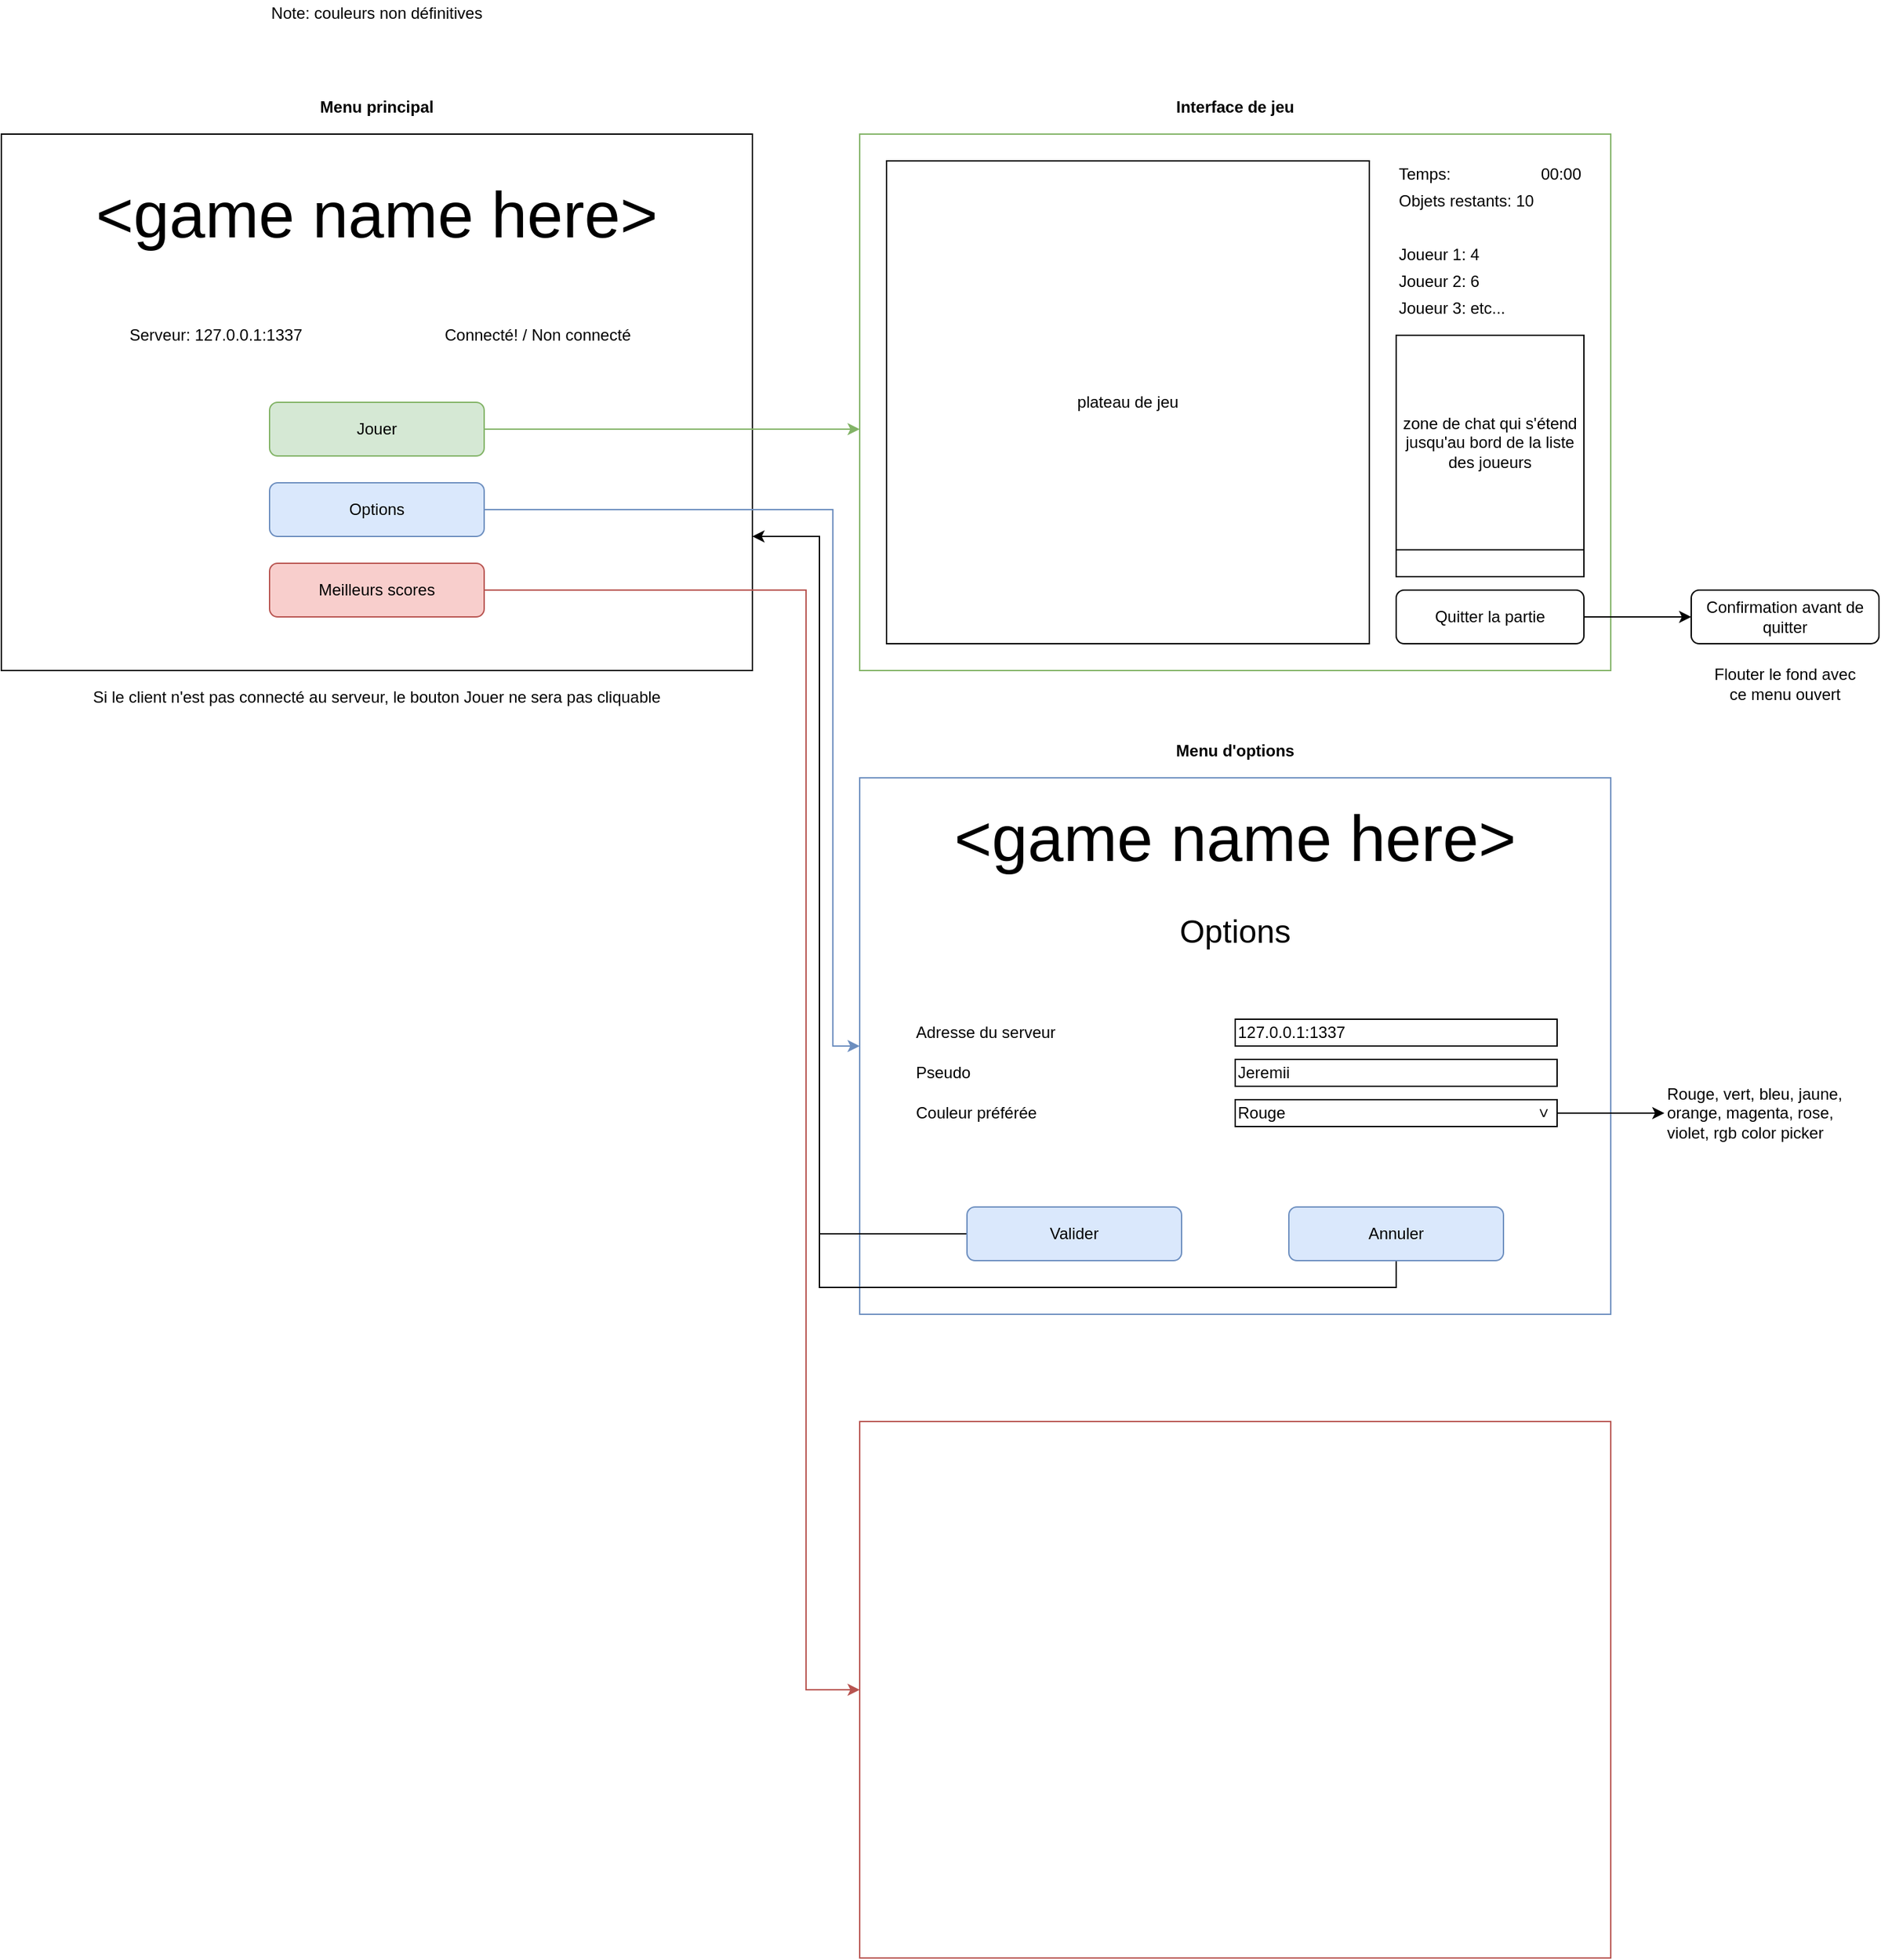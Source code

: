 <mxfile version="12.8.2" type="device" pages="2"><diagram id="_i6eutVTTly4ynK8fGbw" name="Page-1"><mxGraphModel dx="1422" dy="713" grid="1" gridSize="10" guides="1" tooltips="1" connect="1" arrows="1" fold="1" page="0" pageScale="1" pageWidth="827" pageHeight="1169" math="0" shadow="0"><root><mxCell id="0"/><mxCell id="1" parent="0"/><mxCell id="6kb2mv0C8ey0LVBwkE09-12" value="" style="rounded=0;whiteSpace=wrap;html=1;fillColor=none;strokeColor=#82b366;" vertex="1" parent="1"><mxGeometry x="880" y="200" width="560" height="400" as="geometry"/></mxCell><mxCell id="6kb2mv0C8ey0LVBwkE09-2" value="" style="rounded=0;whiteSpace=wrap;html=1;fillColor=none;" vertex="1" parent="1"><mxGeometry x="240" y="200" width="560" height="400" as="geometry"/></mxCell><mxCell id="6kb2mv0C8ey0LVBwkE09-37" style="edgeStyle=orthogonalEdgeStyle;rounded=0;orthogonalLoop=1;jettySize=auto;html=1;exitX=1;exitY=0.5;exitDx=0;exitDy=0;fontSize=12;entryX=0;entryY=0.5;entryDx=0;entryDy=0;fillColor=#f8cecc;strokeColor=#b85450;" edge="1" parent="1" source="6kb2mv0C8ey0LVBwkE09-4" target="6kb2mv0C8ey0LVBwkE09-36"><mxGeometry relative="1" as="geometry"><Array as="points"><mxPoint x="840" y="540"/><mxPoint x="840" y="1360"/></Array></mxGeometry></mxCell><mxCell id="6kb2mv0C8ey0LVBwkE09-4" value="Meilleurs scores" style="rounded=1;whiteSpace=wrap;html=1;fillColor=#f8cecc;strokeColor=#b85450;" vertex="1" parent="1"><mxGeometry x="440" y="520" width="160" height="40" as="geometry"/></mxCell><mxCell id="6kb2mv0C8ey0LVBwkE09-33" value="" style="edgeStyle=orthogonalEdgeStyle;rounded=0;orthogonalLoop=1;jettySize=auto;html=1;fontSize=12;entryX=0;entryY=0.5;entryDx=0;entryDy=0;fillColor=#dae8fc;strokeColor=#6c8ebf;" edge="1" parent="1" source="6kb2mv0C8ey0LVBwkE09-5" target="6kb2mv0C8ey0LVBwkE09-34"><mxGeometry relative="1" as="geometry"><mxPoint x="820" y="700" as="targetPoint"/><Array as="points"><mxPoint x="860" y="480"/><mxPoint x="860" y="880"/></Array></mxGeometry></mxCell><mxCell id="6kb2mv0C8ey0LVBwkE09-5" value="Options" style="rounded=1;whiteSpace=wrap;html=1;fillColor=#dae8fc;strokeColor=#6c8ebf;" vertex="1" parent="1"><mxGeometry x="440" y="460" width="160" height="40" as="geometry"/></mxCell><mxCell id="6kb2mv0C8ey0LVBwkE09-11" value="" style="edgeStyle=orthogonalEdgeStyle;rounded=0;orthogonalLoop=1;jettySize=auto;html=1;fontSize=48;fillColor=#d5e8d4;strokeColor=#82b366;" edge="1" parent="1" source="6kb2mv0C8ey0LVBwkE09-6"><mxGeometry relative="1" as="geometry"><mxPoint x="880" y="420" as="targetPoint"/></mxGeometry></mxCell><mxCell id="6kb2mv0C8ey0LVBwkE09-6" value="Jouer" style="rounded=1;whiteSpace=wrap;html=1;fillColor=#d5e8d4;strokeColor=#82b366;" vertex="1" parent="1"><mxGeometry x="440" y="400" width="160" height="40" as="geometry"/></mxCell><mxCell id="6kb2mv0C8ey0LVBwkE09-7" value="Serveur: 127.0.0.1:1337" style="text;html=1;strokeColor=none;fillColor=none;align=center;verticalAlign=middle;whiteSpace=wrap;rounded=0;" vertex="1" parent="1"><mxGeometry x="320" y="340" width="160" height="20" as="geometry"/></mxCell><mxCell id="6kb2mv0C8ey0LVBwkE09-8" value="&amp;lt;game name here&amp;gt;" style="text;html=1;strokeColor=none;fillColor=none;align=center;verticalAlign=middle;whiteSpace=wrap;rounded=0;fontSize=48;" vertex="1" parent="1"><mxGeometry x="250" y="210" width="540" height="100" as="geometry"/></mxCell><mxCell id="6kb2mv0C8ey0LVBwkE09-9" value="Connecté! / Non connecté" style="text;html=1;strokeColor=none;fillColor=none;align=center;verticalAlign=middle;whiteSpace=wrap;rounded=0;" vertex="1" parent="1"><mxGeometry x="560" y="340" width="160" height="20" as="geometry"/></mxCell><mxCell id="6kb2mv0C8ey0LVBwkE09-14" value="plateau de jeu" style="rounded=0;whiteSpace=wrap;html=1;fillColor=none;fontSize=12;" vertex="1" parent="1"><mxGeometry x="900" y="220" width="360" height="360" as="geometry"/></mxCell><mxCell id="6kb2mv0C8ey0LVBwkE09-15" value="Temps:" style="text;html=1;strokeColor=none;fillColor=none;align=left;verticalAlign=middle;whiteSpace=wrap;rounded=0;fontSize=12;" vertex="1" parent="1"><mxGeometry x="1280" y="220" width="60" height="20" as="geometry"/></mxCell><mxCell id="6kb2mv0C8ey0LVBwkE09-16" value="00:00" style="text;html=1;strokeColor=none;fillColor=none;align=right;verticalAlign=middle;whiteSpace=wrap;rounded=0;fontSize=12;" vertex="1" parent="1"><mxGeometry x="1360" y="220" width="60" height="20" as="geometry"/></mxCell><mxCell id="6kb2mv0C8ey0LVBwkE09-17" value="Objets restants: 10" style="text;html=1;strokeColor=none;fillColor=none;align=left;verticalAlign=middle;whiteSpace=wrap;rounded=0;fontSize=12;" vertex="1" parent="1"><mxGeometry x="1280" y="240" width="140" height="20" as="geometry"/></mxCell><mxCell id="6kb2mv0C8ey0LVBwkE09-20" value="Joueur 1: 4" style="text;html=1;strokeColor=none;fillColor=none;align=left;verticalAlign=middle;whiteSpace=wrap;rounded=0;fontSize=12;" vertex="1" parent="1"><mxGeometry x="1280" y="280" width="140" height="20" as="geometry"/></mxCell><mxCell id="6kb2mv0C8ey0LVBwkE09-21" value="Joueur 2: 6" style="text;html=1;strokeColor=none;fillColor=none;align=left;verticalAlign=middle;whiteSpace=wrap;rounded=0;fontSize=12;" vertex="1" parent="1"><mxGeometry x="1280" y="300" width="140" height="20" as="geometry"/></mxCell><mxCell id="6kb2mv0C8ey0LVBwkE09-22" value="Joueur 3: etc..." style="text;html=1;strokeColor=none;fillColor=none;align=left;verticalAlign=middle;whiteSpace=wrap;rounded=0;fontSize=12;" vertex="1" parent="1"><mxGeometry x="1280" y="320" width="140" height="20" as="geometry"/></mxCell><mxCell id="6kb2mv0C8ey0LVBwkE09-23" value="Si le client n'est pas connecté au serveur, le bouton Jouer ne sera pas cliquable" style="text;html=1;strokeColor=none;fillColor=none;align=center;verticalAlign=middle;whiteSpace=wrap;rounded=0;fontSize=12;" vertex="1" parent="1"><mxGeometry x="250" y="610" width="540" height="20" as="geometry"/></mxCell><mxCell id="6kb2mv0C8ey0LVBwkE09-24" value="Menu principal" style="text;html=1;strokeColor=none;fillColor=none;align=center;verticalAlign=middle;whiteSpace=wrap;rounded=0;fontSize=12;fontStyle=1" vertex="1" parent="1"><mxGeometry x="250" y="170" width="540" height="20" as="geometry"/></mxCell><mxCell id="6kb2mv0C8ey0LVBwkE09-25" value="Interface de jeu" style="text;html=1;strokeColor=none;fillColor=none;align=center;verticalAlign=middle;whiteSpace=wrap;rounded=0;fontSize=12;fontStyle=1" vertex="1" parent="1"><mxGeometry x="890" y="170" width="540" height="20" as="geometry"/></mxCell><mxCell id="6kb2mv0C8ey0LVBwkE09-30" value="" style="edgeStyle=orthogonalEdgeStyle;rounded=0;orthogonalLoop=1;jettySize=auto;html=1;fontSize=12;" edge="1" parent="1" source="6kb2mv0C8ey0LVBwkE09-26" target="6kb2mv0C8ey0LVBwkE09-29"><mxGeometry relative="1" as="geometry"/></mxCell><mxCell id="6kb2mv0C8ey0LVBwkE09-26" value="Quitter la partie" style="rounded=1;whiteSpace=wrap;html=1;" vertex="1" parent="1"><mxGeometry x="1280" y="540" width="140" height="40" as="geometry"/></mxCell><mxCell id="6kb2mv0C8ey0LVBwkE09-29" value="Confirmation avant de quitter" style="rounded=1;whiteSpace=wrap;html=1;" vertex="1" parent="1"><mxGeometry x="1500" y="540" width="140" height="40" as="geometry"/></mxCell><mxCell id="6kb2mv0C8ey0LVBwkE09-27" value="" style="rounded=0;whiteSpace=wrap;html=1;fillColor=none;fontSize=12;align=center;" vertex="1" parent="1"><mxGeometry x="1280" y="510" width="140" height="20" as="geometry"/></mxCell><mxCell id="6kb2mv0C8ey0LVBwkE09-28" value="zone de chat qui s'étend&lt;br&gt;jusqu'au bord de la liste&lt;br&gt;des joueurs" style="rounded=0;whiteSpace=wrap;html=1;fillColor=none;fontSize=12;align=center;" vertex="1" parent="1"><mxGeometry x="1280" y="350" width="140" height="160" as="geometry"/></mxCell><mxCell id="6kb2mv0C8ey0LVBwkE09-31" value="Flouter le fond avec ce menu ouvert" style="text;html=1;strokeColor=none;fillColor=none;align=center;verticalAlign=middle;whiteSpace=wrap;rounded=0;fontSize=12;" vertex="1" parent="1"><mxGeometry x="1510" y="590" width="120" height="40" as="geometry"/></mxCell><mxCell id="6kb2mv0C8ey0LVBwkE09-34" value="" style="rounded=0;whiteSpace=wrap;html=1;fillColor=none;strokeColor=#6c8ebf;" vertex="1" parent="1"><mxGeometry x="880" y="680" width="560" height="400" as="geometry"/></mxCell><mxCell id="6kb2mv0C8ey0LVBwkE09-35" value="Note: couleurs non définitives" style="text;html=1;strokeColor=none;fillColor=none;align=center;verticalAlign=middle;whiteSpace=wrap;rounded=0;fontSize=12;" vertex="1" parent="1"><mxGeometry x="250" y="100" width="540" height="20" as="geometry"/></mxCell><mxCell id="6kb2mv0C8ey0LVBwkE09-36" value="" style="rounded=0;whiteSpace=wrap;html=1;fillColor=none;strokeColor=#b85450;" vertex="1" parent="1"><mxGeometry x="880" y="1160" width="560" height="400" as="geometry"/></mxCell><mxCell id="6kb2mv0C8ey0LVBwkE09-38" value="Menu d'options" style="text;html=1;strokeColor=none;fillColor=none;align=center;verticalAlign=middle;whiteSpace=wrap;rounded=0;fontSize=12;fontStyle=1" vertex="1" parent="1"><mxGeometry x="890" y="650" width="540" height="20" as="geometry"/></mxCell><mxCell id="6kb2mv0C8ey0LVBwkE09-39" value="&amp;lt;game name here&amp;gt;" style="text;html=1;strokeColor=none;fillColor=none;align=center;verticalAlign=middle;whiteSpace=wrap;rounded=0;fontSize=48;" vertex="1" parent="1"><mxGeometry x="890" y="690" width="540" height="70" as="geometry"/></mxCell><mxCell id="6kb2mv0C8ey0LVBwkE09-40" value="Options" style="text;html=1;strokeColor=none;fillColor=none;align=center;verticalAlign=middle;whiteSpace=wrap;rounded=0;fontSize=24;" vertex="1" parent="1"><mxGeometry x="890" y="770" width="540" height="50" as="geometry"/></mxCell><mxCell id="6kb2mv0C8ey0LVBwkE09-41" value="127.0.0.1:1337" style="rounded=0;whiteSpace=wrap;html=1;fillColor=none;fontSize=12;align=left;" vertex="1" parent="1"><mxGeometry x="1160" y="860" width="240" height="20" as="geometry"/></mxCell><mxCell id="6kb2mv0C8ey0LVBwkE09-42" value="Adresse du serveur" style="text;html=1;strokeColor=none;fillColor=none;align=left;verticalAlign=middle;whiteSpace=wrap;rounded=0;fontSize=12;" vertex="1" parent="1"><mxGeometry x="920" y="860" width="240" height="20" as="geometry"/></mxCell><mxCell id="6kb2mv0C8ey0LVBwkE09-43" value="Pseudo" style="text;html=1;strokeColor=none;fillColor=none;align=left;verticalAlign=middle;whiteSpace=wrap;rounded=0;fontSize=12;" vertex="1" parent="1"><mxGeometry x="920" y="890" width="240" height="20" as="geometry"/></mxCell><mxCell id="6kb2mv0C8ey0LVBwkE09-44" value="Jeremii" style="rounded=0;whiteSpace=wrap;html=1;fillColor=none;fontSize=12;align=left;" vertex="1" parent="1"><mxGeometry x="1160" y="890" width="240" height="20" as="geometry"/></mxCell><mxCell id="6kb2mv0C8ey0LVBwkE09-50" value="" style="edgeStyle=orthogonalEdgeStyle;rounded=0;orthogonalLoop=1;jettySize=auto;html=1;fontSize=12;" edge="1" parent="1" source="6kb2mv0C8ey0LVBwkE09-45"><mxGeometry relative="1" as="geometry"><mxPoint x="1480" y="930" as="targetPoint"/></mxGeometry></mxCell><mxCell id="6kb2mv0C8ey0LVBwkE09-45" value="Rouge" style="rounded=0;whiteSpace=wrap;html=1;fillColor=none;fontSize=12;align=left;" vertex="1" parent="1"><mxGeometry x="1160" y="920" width="240" height="20" as="geometry"/></mxCell><mxCell id="6kb2mv0C8ey0LVBwkE09-46" value="Couleur préférée" style="text;html=1;strokeColor=none;fillColor=none;align=left;verticalAlign=middle;whiteSpace=wrap;rounded=0;fontSize=12;" vertex="1" parent="1"><mxGeometry x="920" y="920" width="240" height="20" as="geometry"/></mxCell><mxCell id="6kb2mv0C8ey0LVBwkE09-48" value="&amp;lt;" style="text;html=1;strokeColor=none;fillColor=none;align=center;verticalAlign=middle;whiteSpace=wrap;rounded=0;fontSize=12;rotation=-90;" vertex="1" parent="1"><mxGeometry x="1380" y="920" width="20" height="20" as="geometry"/></mxCell><mxCell id="6kb2mv0C8ey0LVBwkE09-51" value="Rouge, vert, bleu, jaune, orange, magenta, rose, violet, rgb color picker" style="text;html=1;strokeColor=none;fillColor=none;align=left;verticalAlign=middle;whiteSpace=wrap;rounded=0;fontSize=12;" vertex="1" parent="1"><mxGeometry x="1480" y="880" width="160" height="100" as="geometry"/></mxCell><mxCell id="6kb2mv0C8ey0LVBwkE09-54" style="edgeStyle=orthogonalEdgeStyle;rounded=0;orthogonalLoop=1;jettySize=auto;html=1;exitX=0;exitY=0.5;exitDx=0;exitDy=0;fontSize=12;entryX=1;entryY=0.75;entryDx=0;entryDy=0;" edge="1" parent="1" source="6kb2mv0C8ey0LVBwkE09-52" target="6kb2mv0C8ey0LVBwkE09-2"><mxGeometry relative="1" as="geometry"><mxPoint x="790" y="511" as="targetPoint"/><Array as="points"><mxPoint x="850" y="1020"/><mxPoint x="850" y="500"/></Array></mxGeometry></mxCell><mxCell id="6kb2mv0C8ey0LVBwkE09-52" value="Valider" style="rounded=1;whiteSpace=wrap;html=1;fillColor=#dae8fc;strokeColor=#6c8ebf;" vertex="1" parent="1"><mxGeometry x="960" y="1000" width="160" height="40" as="geometry"/></mxCell><mxCell id="6kb2mv0C8ey0LVBwkE09-55" style="edgeStyle=orthogonalEdgeStyle;rounded=0;orthogonalLoop=1;jettySize=auto;html=1;exitX=0.5;exitY=1;exitDx=0;exitDy=0;fontSize=12;endArrow=none;endFill=0;" edge="1" parent="1" source="6kb2mv0C8ey0LVBwkE09-53"><mxGeometry relative="1" as="geometry"><mxPoint x="850" y="1020" as="targetPoint"/><Array as="points"><mxPoint x="1280" y="1060"/><mxPoint x="850" y="1060"/></Array></mxGeometry></mxCell><mxCell id="6kb2mv0C8ey0LVBwkE09-53" value="Annuler" style="rounded=1;whiteSpace=wrap;html=1;fillColor=#dae8fc;strokeColor=#6c8ebf;" vertex="1" parent="1"><mxGeometry x="1200" y="1000" width="160" height="40" as="geometry"/></mxCell></root></mxGraphModel></diagram><diagram id="ZmKp1PS2wQZP5WM7KNhq" name="Page-2"><mxGraphModel dx="813" dy="407" grid="1" gridSize="10" guides="1" tooltips="1" connect="1" arrows="1" fold="1" page="0" pageScale="1" pageWidth="827" pageHeight="1169" math="0" shadow="0"><root><mxCell id="2G_1aCpNCtpAX1yoZRI6-0"/><mxCell id="2G_1aCpNCtpAX1yoZRI6-1" parent="2G_1aCpNCtpAX1yoZRI6-0"/><mxCell id="ofzoXuMsNNNFfZ4mrOZU-1" value="" style="rounded=0;whiteSpace=wrap;html=1;fillColor=none;" vertex="1" parent="2G_1aCpNCtpAX1yoZRI6-1"><mxGeometry x="240" y="200" width="560" height="400" as="geometry"/></mxCell><mxCell id="ofzoXuMsNNNFfZ4mrOZU-48" value="" style="rounded=0;whiteSpace=wrap;html=1;fillColor=none;fontFamily=Comic Sans MS;fontSize=12;fontColor=#4A4A4A;align=left;" vertex="1" parent="2G_1aCpNCtpAX1yoZRI6-1"><mxGeometry x="250" y="220" width="540" height="130" as="geometry"/></mxCell><mxCell id="ofzoXuMsNNNFfZ4mrOZU-0" value="" style="rounded=0;whiteSpace=wrap;html=1;fillColor=none;strokeColor=#82b366;" vertex="1" parent="2G_1aCpNCtpAX1yoZRI6-1"><mxGeometry x="880" y="200" width="560" height="400" as="geometry"/></mxCell><mxCell id="ofzoXuMsNNNFfZ4mrOZU-2" style="edgeStyle=orthogonalEdgeStyle;rounded=0;orthogonalLoop=1;jettySize=auto;html=1;exitX=1;exitY=0.5;exitDx=0;exitDy=0;fontSize=12;entryX=0;entryY=0.5;entryDx=0;entryDy=0;fillColor=#f8cecc;strokeColor=#b85450;" edge="1" parent="2G_1aCpNCtpAX1yoZRI6-1" source="ofzoXuMsNNNFfZ4mrOZU-3" target="ofzoXuMsNNNFfZ4mrOZU-29"><mxGeometry relative="1" as="geometry"><Array as="points"><mxPoint x="840" y="540"/><mxPoint x="840" y="1360"/></Array></mxGeometry></mxCell><mxCell id="ofzoXuMsNNNFfZ4mrOZU-3" value="Meilleurs scores" style="rounded=1;whiteSpace=wrap;html=1;fillColor=#f8cecc;strokeColor=#b85450;" vertex="1" parent="2G_1aCpNCtpAX1yoZRI6-1"><mxGeometry x="440" y="520" width="160" height="40" as="geometry"/></mxCell><mxCell id="ofzoXuMsNNNFfZ4mrOZU-4" value="" style="edgeStyle=orthogonalEdgeStyle;rounded=0;orthogonalLoop=1;jettySize=auto;html=1;fontSize=12;entryX=0;entryY=0.5;entryDx=0;entryDy=0;fillColor=#dae8fc;strokeColor=#6c8ebf;" edge="1" parent="2G_1aCpNCtpAX1yoZRI6-1" source="ofzoXuMsNNNFfZ4mrOZU-5" target="ofzoXuMsNNNFfZ4mrOZU-27"><mxGeometry relative="1" as="geometry"><mxPoint x="820" y="700" as="targetPoint"/><Array as="points"><mxPoint x="860" y="480"/><mxPoint x="860" y="880"/></Array></mxGeometry></mxCell><mxCell id="ofzoXuMsNNNFfZ4mrOZU-5" value="Options" style="rounded=1;whiteSpace=wrap;html=1;fillColor=#dae8fc;strokeColor=#6c8ebf;" vertex="1" parent="2G_1aCpNCtpAX1yoZRI6-1"><mxGeometry x="440" y="460" width="160" height="40" as="geometry"/></mxCell><mxCell id="ofzoXuMsNNNFfZ4mrOZU-6" value="" style="edgeStyle=orthogonalEdgeStyle;rounded=0;orthogonalLoop=1;jettySize=auto;html=1;fontSize=48;fillColor=#d5e8d4;strokeColor=#82b366;" edge="1" parent="2G_1aCpNCtpAX1yoZRI6-1" source="ofzoXuMsNNNFfZ4mrOZU-7"><mxGeometry relative="1" as="geometry"><mxPoint x="880" y="420" as="targetPoint"/></mxGeometry></mxCell><mxCell id="ofzoXuMsNNNFfZ4mrOZU-7" value="Jouer" style="rounded=1;whiteSpace=wrap;html=1;fillColor=#d5e8d4;strokeColor=#82b366;" vertex="1" parent="2G_1aCpNCtpAX1yoZRI6-1"><mxGeometry x="440" y="400" width="160" height="40" as="geometry"/></mxCell><mxCell id="ofzoXuMsNNNFfZ4mrOZU-8" value="Serveur: 127.0.0.1:1337" style="text;html=1;strokeColor=none;fillColor=none;align=center;verticalAlign=middle;whiteSpace=wrap;rounded=0;" vertex="1" parent="2G_1aCpNCtpAX1yoZRI6-1"><mxGeometry x="320" y="330" width="160" height="20" as="geometry"/></mxCell><mxCell id="ofzoXuMsNNNFfZ4mrOZU-9" value="&amp;lt;game name here&amp;gt;" style="text;html=1;strokeColor=none;fillColor=none;align=center;verticalAlign=middle;whiteSpace=wrap;rounded=0;fontSize=48;" vertex="1" parent="2G_1aCpNCtpAX1yoZRI6-1"><mxGeometry x="250" y="220" width="540" height="90" as="geometry"/></mxCell><mxCell id="ofzoXuMsNNNFfZ4mrOZU-10" value="Connecté! / Non connecté" style="text;html=1;strokeColor=none;fillColor=none;align=center;verticalAlign=middle;whiteSpace=wrap;rounded=0;" vertex="1" parent="2G_1aCpNCtpAX1yoZRI6-1"><mxGeometry x="560" y="330" width="160" height="20" as="geometry"/></mxCell><mxCell id="ofzoXuMsNNNFfZ4mrOZU-11" value="plateau de jeu" style="rounded=0;whiteSpace=wrap;html=1;fillColor=none;fontSize=12;" vertex="1" parent="2G_1aCpNCtpAX1yoZRI6-1"><mxGeometry x="900" y="220" width="360" height="360" as="geometry"/></mxCell><mxCell id="ofzoXuMsNNNFfZ4mrOZU-12" value="Temps:" style="text;html=1;strokeColor=none;fillColor=none;align=left;verticalAlign=middle;whiteSpace=wrap;rounded=0;fontSize=12;" vertex="1" parent="2G_1aCpNCtpAX1yoZRI6-1"><mxGeometry x="1280" y="220" width="60" height="20" as="geometry"/></mxCell><mxCell id="ofzoXuMsNNNFfZ4mrOZU-13" value="00:00" style="text;html=1;strokeColor=none;fillColor=none;align=right;verticalAlign=middle;whiteSpace=wrap;rounded=0;fontSize=12;" vertex="1" parent="2G_1aCpNCtpAX1yoZRI6-1"><mxGeometry x="1360" y="220" width="60" height="20" as="geometry"/></mxCell><mxCell id="ofzoXuMsNNNFfZ4mrOZU-14" value="Objets restants: 10" style="text;html=1;strokeColor=none;fillColor=none;align=left;verticalAlign=middle;whiteSpace=wrap;rounded=0;fontSize=12;" vertex="1" parent="2G_1aCpNCtpAX1yoZRI6-1"><mxGeometry x="1280" y="240" width="140" height="20" as="geometry"/></mxCell><mxCell id="ofzoXuMsNNNFfZ4mrOZU-15" value="Joueur 1: 4" style="text;html=1;strokeColor=none;fillColor=none;align=left;verticalAlign=middle;whiteSpace=wrap;rounded=0;fontSize=12;" vertex="1" parent="2G_1aCpNCtpAX1yoZRI6-1"><mxGeometry x="1280" y="280" width="140" height="20" as="geometry"/></mxCell><mxCell id="ofzoXuMsNNNFfZ4mrOZU-16" value="Joueur 2: 6" style="text;html=1;strokeColor=none;fillColor=none;align=left;verticalAlign=middle;whiteSpace=wrap;rounded=0;fontSize=12;" vertex="1" parent="2G_1aCpNCtpAX1yoZRI6-1"><mxGeometry x="1280" y="300" width="140" height="20" as="geometry"/></mxCell><mxCell id="ofzoXuMsNNNFfZ4mrOZU-17" value="Joueur 3: etc..." style="text;html=1;strokeColor=none;fillColor=none;align=left;verticalAlign=middle;whiteSpace=wrap;rounded=0;fontSize=12;" vertex="1" parent="2G_1aCpNCtpAX1yoZRI6-1"><mxGeometry x="1280" y="320" width="140" height="20" as="geometry"/></mxCell><mxCell id="ofzoXuMsNNNFfZ4mrOZU-18" value="Si le client n'est pas connecté au serveur, le bouton Jouer ne sera pas cliquable" style="text;html=1;strokeColor=none;fillColor=none;align=center;verticalAlign=middle;whiteSpace=wrap;rounded=0;fontSize=12;" vertex="1" parent="2G_1aCpNCtpAX1yoZRI6-1"><mxGeometry x="250" y="610" width="540" height="20" as="geometry"/></mxCell><mxCell id="ofzoXuMsNNNFfZ4mrOZU-19" value="Menu principal" style="text;html=1;strokeColor=none;fillColor=none;align=center;verticalAlign=middle;whiteSpace=wrap;rounded=0;fontSize=12;fontStyle=1" vertex="1" parent="2G_1aCpNCtpAX1yoZRI6-1"><mxGeometry x="250" y="170" width="540" height="20" as="geometry"/></mxCell><mxCell id="ofzoXuMsNNNFfZ4mrOZU-20" value="Interface de jeu" style="text;html=1;strokeColor=none;fillColor=none;align=center;verticalAlign=middle;whiteSpace=wrap;rounded=0;fontSize=12;fontStyle=1" vertex="1" parent="2G_1aCpNCtpAX1yoZRI6-1"><mxGeometry x="890" y="170" width="540" height="20" as="geometry"/></mxCell><mxCell id="ofzoXuMsNNNFfZ4mrOZU-21" value="" style="edgeStyle=orthogonalEdgeStyle;rounded=0;orthogonalLoop=1;jettySize=auto;html=1;fontSize=12;" edge="1" parent="2G_1aCpNCtpAX1yoZRI6-1" source="ofzoXuMsNNNFfZ4mrOZU-22" target="ofzoXuMsNNNFfZ4mrOZU-23"><mxGeometry relative="1" as="geometry"/></mxCell><mxCell id="ofzoXuMsNNNFfZ4mrOZU-22" value="Quitter la partie" style="rounded=1;whiteSpace=wrap;html=1;" vertex="1" parent="2G_1aCpNCtpAX1yoZRI6-1"><mxGeometry x="1280" y="540" width="140" height="40" as="geometry"/></mxCell><mxCell id="ofzoXuMsNNNFfZ4mrOZU-23" value="Confirmation avant de quitter" style="rounded=1;whiteSpace=wrap;html=1;" vertex="1" parent="2G_1aCpNCtpAX1yoZRI6-1"><mxGeometry x="1500" y="540" width="140" height="40" as="geometry"/></mxCell><mxCell id="ofzoXuMsNNNFfZ4mrOZU-24" value="" style="rounded=0;whiteSpace=wrap;html=1;fillColor=none;fontSize=12;align=center;" vertex="1" parent="2G_1aCpNCtpAX1yoZRI6-1"><mxGeometry x="1280" y="510" width="140" height="20" as="geometry"/></mxCell><mxCell id="ofzoXuMsNNNFfZ4mrOZU-25" value="zone de chat qui s'étend&lt;br&gt;jusqu'au bord de la liste&lt;br&gt;des joueurs" style="rounded=0;whiteSpace=wrap;html=1;fillColor=none;fontSize=12;align=center;" vertex="1" parent="2G_1aCpNCtpAX1yoZRI6-1"><mxGeometry x="1280" y="350" width="140" height="160" as="geometry"/></mxCell><mxCell id="ofzoXuMsNNNFfZ4mrOZU-26" value="Flouter le fond avec ce menu ouvert" style="text;html=1;strokeColor=none;fillColor=none;align=center;verticalAlign=middle;whiteSpace=wrap;rounded=0;fontSize=12;" vertex="1" parent="2G_1aCpNCtpAX1yoZRI6-1"><mxGeometry x="1510" y="590" width="120" height="40" as="geometry"/></mxCell><mxCell id="ofzoXuMsNNNFfZ4mrOZU-27" value="" style="rounded=0;whiteSpace=wrap;html=1;fillColor=none;strokeColor=#6c8ebf;" vertex="1" parent="2G_1aCpNCtpAX1yoZRI6-1"><mxGeometry x="880" y="680" width="560" height="400" as="geometry"/></mxCell><mxCell id="ofzoXuMsNNNFfZ4mrOZU-28" value="Note: couleurs non définitives" style="text;html=1;strokeColor=none;fillColor=none;align=center;verticalAlign=middle;whiteSpace=wrap;rounded=0;fontSize=12;" vertex="1" parent="2G_1aCpNCtpAX1yoZRI6-1"><mxGeometry x="250" y="100" width="540" height="20" as="geometry"/></mxCell><mxCell id="ofzoXuMsNNNFfZ4mrOZU-29" value="" style="rounded=0;whiteSpace=wrap;html=1;fillColor=none;strokeColor=#b85450;" vertex="1" parent="2G_1aCpNCtpAX1yoZRI6-1"><mxGeometry x="880" y="1160" width="560" height="400" as="geometry"/></mxCell><mxCell id="ofzoXuMsNNNFfZ4mrOZU-30" value="Menu d'options" style="text;html=1;strokeColor=none;fillColor=none;align=center;verticalAlign=middle;whiteSpace=wrap;rounded=0;fontSize=12;fontStyle=1" vertex="1" parent="2G_1aCpNCtpAX1yoZRI6-1"><mxGeometry x="890" y="650" width="540" height="20" as="geometry"/></mxCell><mxCell id="ofzoXuMsNNNFfZ4mrOZU-31" value="&amp;lt;game name here&amp;gt;" style="text;html=1;strokeColor=none;fillColor=none;align=center;verticalAlign=middle;whiteSpace=wrap;rounded=0;fontSize=48;" vertex="1" parent="2G_1aCpNCtpAX1yoZRI6-1"><mxGeometry x="890" y="690" width="540" height="70" as="geometry"/></mxCell><mxCell id="ofzoXuMsNNNFfZ4mrOZU-32" value="Options" style="text;html=1;strokeColor=none;fillColor=none;align=center;verticalAlign=middle;whiteSpace=wrap;rounded=0;fontSize=24;" vertex="1" parent="2G_1aCpNCtpAX1yoZRI6-1"><mxGeometry x="890" y="770" width="540" height="50" as="geometry"/></mxCell><mxCell id="ofzoXuMsNNNFfZ4mrOZU-33" value="127.0.0.1:1337" style="rounded=0;whiteSpace=wrap;html=1;fillColor=none;fontSize=12;align=left;" vertex="1" parent="2G_1aCpNCtpAX1yoZRI6-1"><mxGeometry x="1160" y="860" width="240" height="20" as="geometry"/></mxCell><mxCell id="ofzoXuMsNNNFfZ4mrOZU-34" value="Adresse du serveur" style="text;html=1;strokeColor=none;fillColor=none;align=left;verticalAlign=middle;whiteSpace=wrap;rounded=0;fontSize=12;" vertex="1" parent="2G_1aCpNCtpAX1yoZRI6-1"><mxGeometry x="920" y="860" width="240" height="20" as="geometry"/></mxCell><mxCell id="ofzoXuMsNNNFfZ4mrOZU-35" value="Pseudo" style="text;html=1;strokeColor=none;fillColor=none;align=left;verticalAlign=middle;whiteSpace=wrap;rounded=0;fontSize=12;" vertex="1" parent="2G_1aCpNCtpAX1yoZRI6-1"><mxGeometry x="920" y="890" width="240" height="20" as="geometry"/></mxCell><mxCell id="ofzoXuMsNNNFfZ4mrOZU-36" value="Jeremii" style="rounded=0;whiteSpace=wrap;html=1;fillColor=none;fontSize=12;align=left;" vertex="1" parent="2G_1aCpNCtpAX1yoZRI6-1"><mxGeometry x="1160" y="890" width="240" height="20" as="geometry"/></mxCell><mxCell id="ofzoXuMsNNNFfZ4mrOZU-37" value="" style="edgeStyle=orthogonalEdgeStyle;rounded=0;orthogonalLoop=1;jettySize=auto;html=1;fontSize=12;" edge="1" parent="2G_1aCpNCtpAX1yoZRI6-1" source="ofzoXuMsNNNFfZ4mrOZU-38"><mxGeometry relative="1" as="geometry"><mxPoint x="1480" y="930" as="targetPoint"/></mxGeometry></mxCell><mxCell id="ofzoXuMsNNNFfZ4mrOZU-38" value="Rouge" style="rounded=0;whiteSpace=wrap;html=1;fillColor=none;fontSize=12;align=left;" vertex="1" parent="2G_1aCpNCtpAX1yoZRI6-1"><mxGeometry x="1160" y="920" width="240" height="20" as="geometry"/></mxCell><mxCell id="ofzoXuMsNNNFfZ4mrOZU-39" value="Couleur préférée" style="text;html=1;strokeColor=none;fillColor=none;align=left;verticalAlign=middle;whiteSpace=wrap;rounded=0;fontSize=12;" vertex="1" parent="2G_1aCpNCtpAX1yoZRI6-1"><mxGeometry x="920" y="920" width="240" height="20" as="geometry"/></mxCell><mxCell id="ofzoXuMsNNNFfZ4mrOZU-40" value="&amp;lt;" style="text;html=1;strokeColor=none;fillColor=none;align=center;verticalAlign=middle;whiteSpace=wrap;rounded=0;fontSize=12;rotation=-90;" vertex="1" parent="2G_1aCpNCtpAX1yoZRI6-1"><mxGeometry x="1380" y="920" width="20" height="20" as="geometry"/></mxCell><mxCell id="ofzoXuMsNNNFfZ4mrOZU-41" value="Rouge, vert, bleu, jaune, orange, magenta, rose, violet, rgb color picker" style="text;html=1;strokeColor=none;fillColor=none;align=left;verticalAlign=middle;whiteSpace=wrap;rounded=0;fontSize=12;" vertex="1" parent="2G_1aCpNCtpAX1yoZRI6-1"><mxGeometry x="1480" y="880" width="160" height="100" as="geometry"/></mxCell><mxCell id="ofzoXuMsNNNFfZ4mrOZU-42" style="edgeStyle=orthogonalEdgeStyle;rounded=0;orthogonalLoop=1;jettySize=auto;html=1;exitX=0;exitY=0.5;exitDx=0;exitDy=0;fontSize=12;entryX=1;entryY=0.75;entryDx=0;entryDy=0;" edge="1" parent="2G_1aCpNCtpAX1yoZRI6-1" source="ofzoXuMsNNNFfZ4mrOZU-43" target="ofzoXuMsNNNFfZ4mrOZU-1"><mxGeometry relative="1" as="geometry"><mxPoint x="790" y="511" as="targetPoint"/><Array as="points"><mxPoint x="850" y="1020"/><mxPoint x="850" y="500"/></Array></mxGeometry></mxCell><mxCell id="ofzoXuMsNNNFfZ4mrOZU-43" value="Valider" style="rounded=1;whiteSpace=wrap;html=1;fillColor=#dae8fc;strokeColor=#6c8ebf;" vertex="1" parent="2G_1aCpNCtpAX1yoZRI6-1"><mxGeometry x="960" y="1000" width="160" height="40" as="geometry"/></mxCell><mxCell id="ofzoXuMsNNNFfZ4mrOZU-44" style="edgeStyle=orthogonalEdgeStyle;rounded=0;orthogonalLoop=1;jettySize=auto;html=1;exitX=0.5;exitY=1;exitDx=0;exitDy=0;fontSize=12;endArrow=none;endFill=0;" edge="1" parent="2G_1aCpNCtpAX1yoZRI6-1" source="ofzoXuMsNNNFfZ4mrOZU-45"><mxGeometry relative="1" as="geometry"><mxPoint x="850" y="1020" as="targetPoint"/><Array as="points"><mxPoint x="1280" y="1060"/><mxPoint x="850" y="1060"/></Array></mxGeometry></mxCell><mxCell id="ofzoXuMsNNNFfZ4mrOZU-45" value="Annuler" style="rounded=1;whiteSpace=wrap;html=1;fillColor=#dae8fc;strokeColor=#6c8ebf;" vertex="1" parent="2G_1aCpNCtpAX1yoZRI6-1"><mxGeometry x="1200" y="1000" width="160" height="40" as="geometry"/></mxCell><mxCell id="ofzoXuMsNNNFfZ4mrOZU-46" value="BorderLayout.NORTH" style="text;html=1;align=left;verticalAlign=middle;whiteSpace=wrap;rounded=0;fontSize=12;fontFamily=Comic Sans MS;fontStyle=2;fontColor=#4A4A4A;" vertex="1" parent="2G_1aCpNCtpAX1yoZRI6-1"><mxGeometry x="240" y="200" width="150" height="20" as="geometry"/></mxCell><mxCell id="ofzoXuMsNNNFfZ4mrOZU-47" value="" style="endArrow=none;dashed=1;html=1;fontFamily=Comic Sans MS;fontSize=12;fontColor=#4A4A4A;" edge="1" parent="2G_1aCpNCtpAX1yoZRI6-1"><mxGeometry width="50" height="50" relative="1" as="geometry"><mxPoint x="610" y="450" as="sourcePoint"/><mxPoint x="430" y="450" as="targetPoint"/></mxGeometry></mxCell><mxCell id="ofzoXuMsNNNFfZ4mrOZU-49" value="BorderLayout.CENTER" style="text;html=1;align=left;verticalAlign=middle;whiteSpace=wrap;rounded=0;fontSize=12;fontFamily=Comic Sans MS;fontStyle=2;fontColor=#4A4A4A;" vertex="1" parent="2G_1aCpNCtpAX1yoZRI6-1"><mxGeometry x="250" y="220" width="150" height="20" as="geometry"/></mxCell><mxCell id="ofzoXuMsNNNFfZ4mrOZU-50" value="" style="endArrow=none;dashed=1;html=1;fontFamily=Comic Sans MS;fontSize=12;fontColor=#4A4A4A;" edge="1" parent="2G_1aCpNCtpAX1yoZRI6-1"><mxGeometry width="50" height="50" relative="1" as="geometry"><mxPoint x="790" y="310" as="sourcePoint"/><mxPoint x="250" y="310" as="targetPoint"/></mxGeometry></mxCell><mxCell id="ofzoXuMsNNNFfZ4mrOZU-51" value="BorderLayout.SOUTH, GridLayout" style="text;html=1;align=left;verticalAlign=middle;whiteSpace=wrap;rounded=0;fontSize=12;fontFamily=Comic Sans MS;fontStyle=2;fontColor=#4A4A4A;" vertex="1" parent="2G_1aCpNCtpAX1yoZRI6-1"><mxGeometry x="250" y="310" width="250" height="20" as="geometry"/></mxCell><mxCell id="ofzoXuMsNNNFfZ4mrOZU-52" value="BorderLayout.CENTER" style="text;html=1;align=left;verticalAlign=middle;whiteSpace=wrap;rounded=0;fontSize=12;fontFamily=Comic Sans MS;fontStyle=2;fontColor=#4A4A4A;" vertex="1" parent="2G_1aCpNCtpAX1yoZRI6-1"><mxGeometry x="240" y="360" width="150" height="20" as="geometry"/></mxCell><mxCell id="ofzoXuMsNNNFfZ4mrOZU-54" value="" style="rounded=0;whiteSpace=wrap;html=1;fillColor=none;fontFamily=Comic Sans MS;fontSize=12;fontColor=#4A4A4A;align=left;" vertex="1" parent="2G_1aCpNCtpAX1yoZRI6-1"><mxGeometry x="430" y="390" width="180" height="180" as="geometry"/></mxCell><mxCell id="ofzoXuMsNNNFfZ4mrOZU-55" value="GridLayout" style="text;html=1;align=left;verticalAlign=middle;whiteSpace=wrap;rounded=0;fontSize=12;fontFamily=Comic Sans MS;fontStyle=2;fontColor=#4A4A4A;" vertex="1" parent="2G_1aCpNCtpAX1yoZRI6-1"><mxGeometry x="430" y="370" width="150" height="20" as="geometry"/></mxCell><mxCell id="ofzoXuMsNNNFfZ4mrOZU-57" value="" style="endArrow=none;dashed=1;html=1;fontFamily=Comic Sans MS;fontSize=12;fontColor=#4A4A4A;" edge="1" parent="2G_1aCpNCtpAX1yoZRI6-1"><mxGeometry width="50" height="50" relative="1" as="geometry"><mxPoint x="610" y="509" as="sourcePoint"/><mxPoint x="430" y="509" as="targetPoint"/></mxGeometry></mxCell><mxCell id="ofzoXuMsNNNFfZ4mrOZU-58" value="" style="endArrow=none;dashed=1;html=1;fontFamily=Comic Sans MS;fontSize=12;fontColor=#4A4A4A;" edge="1" parent="2G_1aCpNCtpAX1yoZRI6-1"><mxGeometry width="50" height="50" relative="1" as="geometry"><mxPoint x="800" y="360" as="sourcePoint"/><mxPoint x="240" y="360" as="targetPoint"/></mxGeometry></mxCell></root></mxGraphModel></diagram></mxfile>